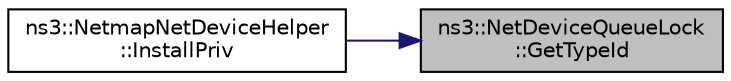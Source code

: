 digraph "ns3::NetDeviceQueueLock::GetTypeId"
{
 // LATEX_PDF_SIZE
  edge [fontname="Helvetica",fontsize="10",labelfontname="Helvetica",labelfontsize="10"];
  node [fontname="Helvetica",fontsize="10",shape=record];
  rankdir="RL";
  Node1 [label="ns3::NetDeviceQueueLock\l::GetTypeId",height=0.2,width=0.4,color="black", fillcolor="grey75", style="filled", fontcolor="black",tooltip="Get the type ID."];
  Node1 -> Node2 [dir="back",color="midnightblue",fontsize="10",style="solid",fontname="Helvetica"];
  Node2 [label="ns3::NetmapNetDeviceHelper\l::InstallPriv",height=0.2,width=0.4,color="black", fillcolor="white", style="filled",URL="$classns3_1_1_netmap_net_device_helper.html#a1330830790a108f1ebcdf8e9f7319b89",tooltip="This method creates an ns3::FdNetDevice attached to a physical network interface."];
}
